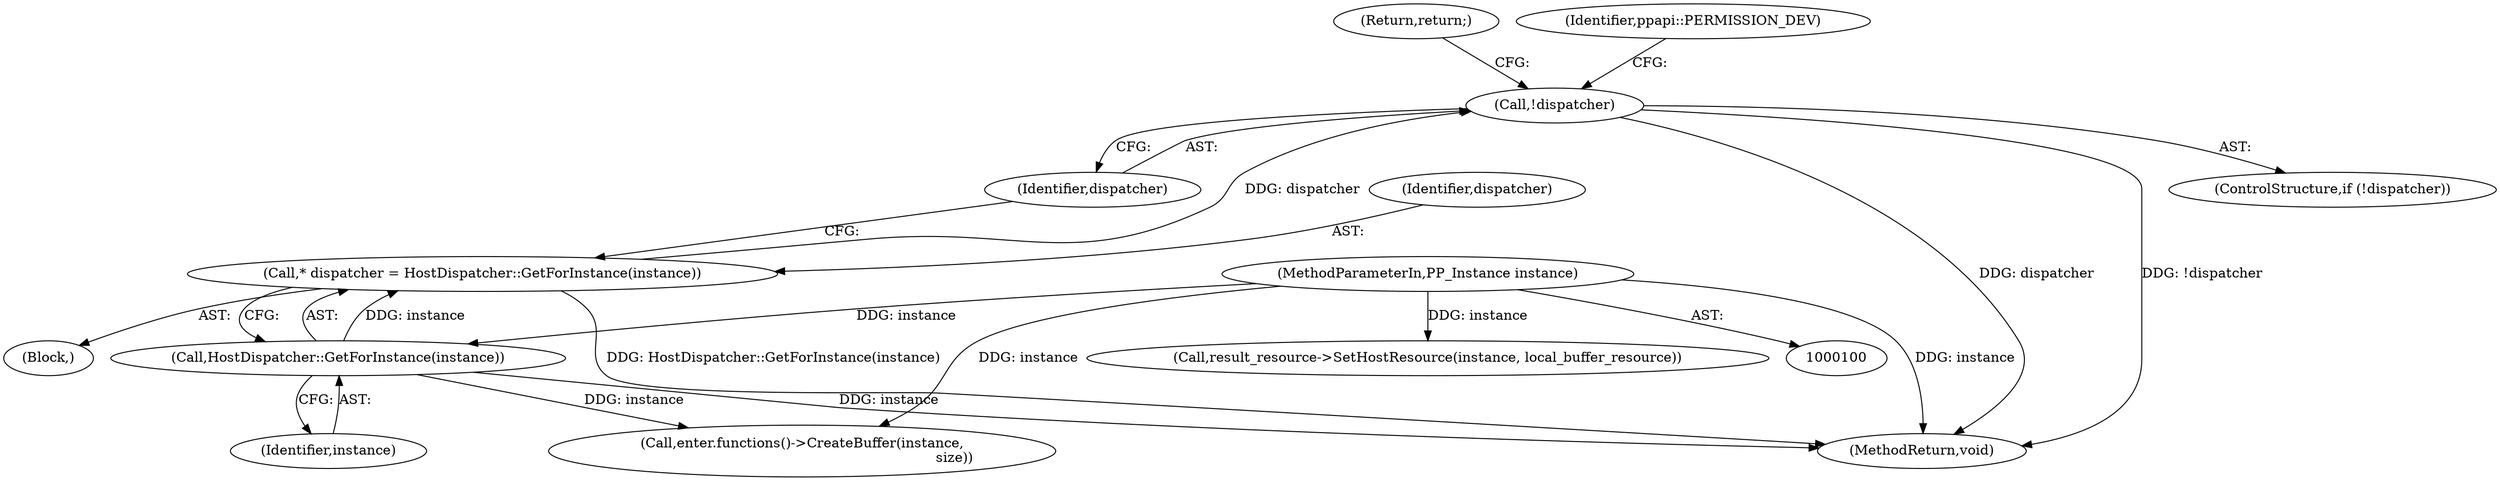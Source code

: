 digraph "0_Chrome_7df06970ff05d4b412534f6deea89c9b9ac4be67@pointer" {
"1000113" [label="(Call,!dispatcher)"];
"1000108" [label="(Call,* dispatcher = HostDispatcher::GetForInstance(instance))"];
"1000110" [label="(Call,HostDispatcher::GetForInstance(instance))"];
"1000101" [label="(MethodParameterIn,PP_Instance instance)"];
"1000113" [label="(Call,!dispatcher)"];
"1000109" [label="(Identifier,dispatcher)"];
"1000115" [label="(Return,return;)"];
"1000154" [label="(Call,result_resource->SetHostResource(instance, local_buffer_resource))"];
"1000119" [label="(Identifier,ppapi::PERMISSION_DEV)"];
"1000114" [label="(Identifier,dispatcher)"];
"1000128" [label="(Call,enter.functions()->CreateBuffer(instance,\n                                                                      size))"];
"1000112" [label="(ControlStructure,if (!dispatcher))"];
"1000111" [label="(Identifier,instance)"];
"1000105" [label="(Block,)"];
"1000110" [label="(Call,HostDispatcher::GetForInstance(instance))"];
"1000167" [label="(MethodReturn,void)"];
"1000101" [label="(MethodParameterIn,PP_Instance instance)"];
"1000108" [label="(Call,* dispatcher = HostDispatcher::GetForInstance(instance))"];
"1000113" -> "1000112"  [label="AST: "];
"1000113" -> "1000114"  [label="CFG: "];
"1000114" -> "1000113"  [label="AST: "];
"1000115" -> "1000113"  [label="CFG: "];
"1000119" -> "1000113"  [label="CFG: "];
"1000113" -> "1000167"  [label="DDG: dispatcher"];
"1000113" -> "1000167"  [label="DDG: !dispatcher"];
"1000108" -> "1000113"  [label="DDG: dispatcher"];
"1000108" -> "1000105"  [label="AST: "];
"1000108" -> "1000110"  [label="CFG: "];
"1000109" -> "1000108"  [label="AST: "];
"1000110" -> "1000108"  [label="AST: "];
"1000114" -> "1000108"  [label="CFG: "];
"1000108" -> "1000167"  [label="DDG: HostDispatcher::GetForInstance(instance)"];
"1000110" -> "1000108"  [label="DDG: instance"];
"1000110" -> "1000111"  [label="CFG: "];
"1000111" -> "1000110"  [label="AST: "];
"1000110" -> "1000167"  [label="DDG: instance"];
"1000101" -> "1000110"  [label="DDG: instance"];
"1000110" -> "1000128"  [label="DDG: instance"];
"1000101" -> "1000100"  [label="AST: "];
"1000101" -> "1000167"  [label="DDG: instance"];
"1000101" -> "1000128"  [label="DDG: instance"];
"1000101" -> "1000154"  [label="DDG: instance"];
}
